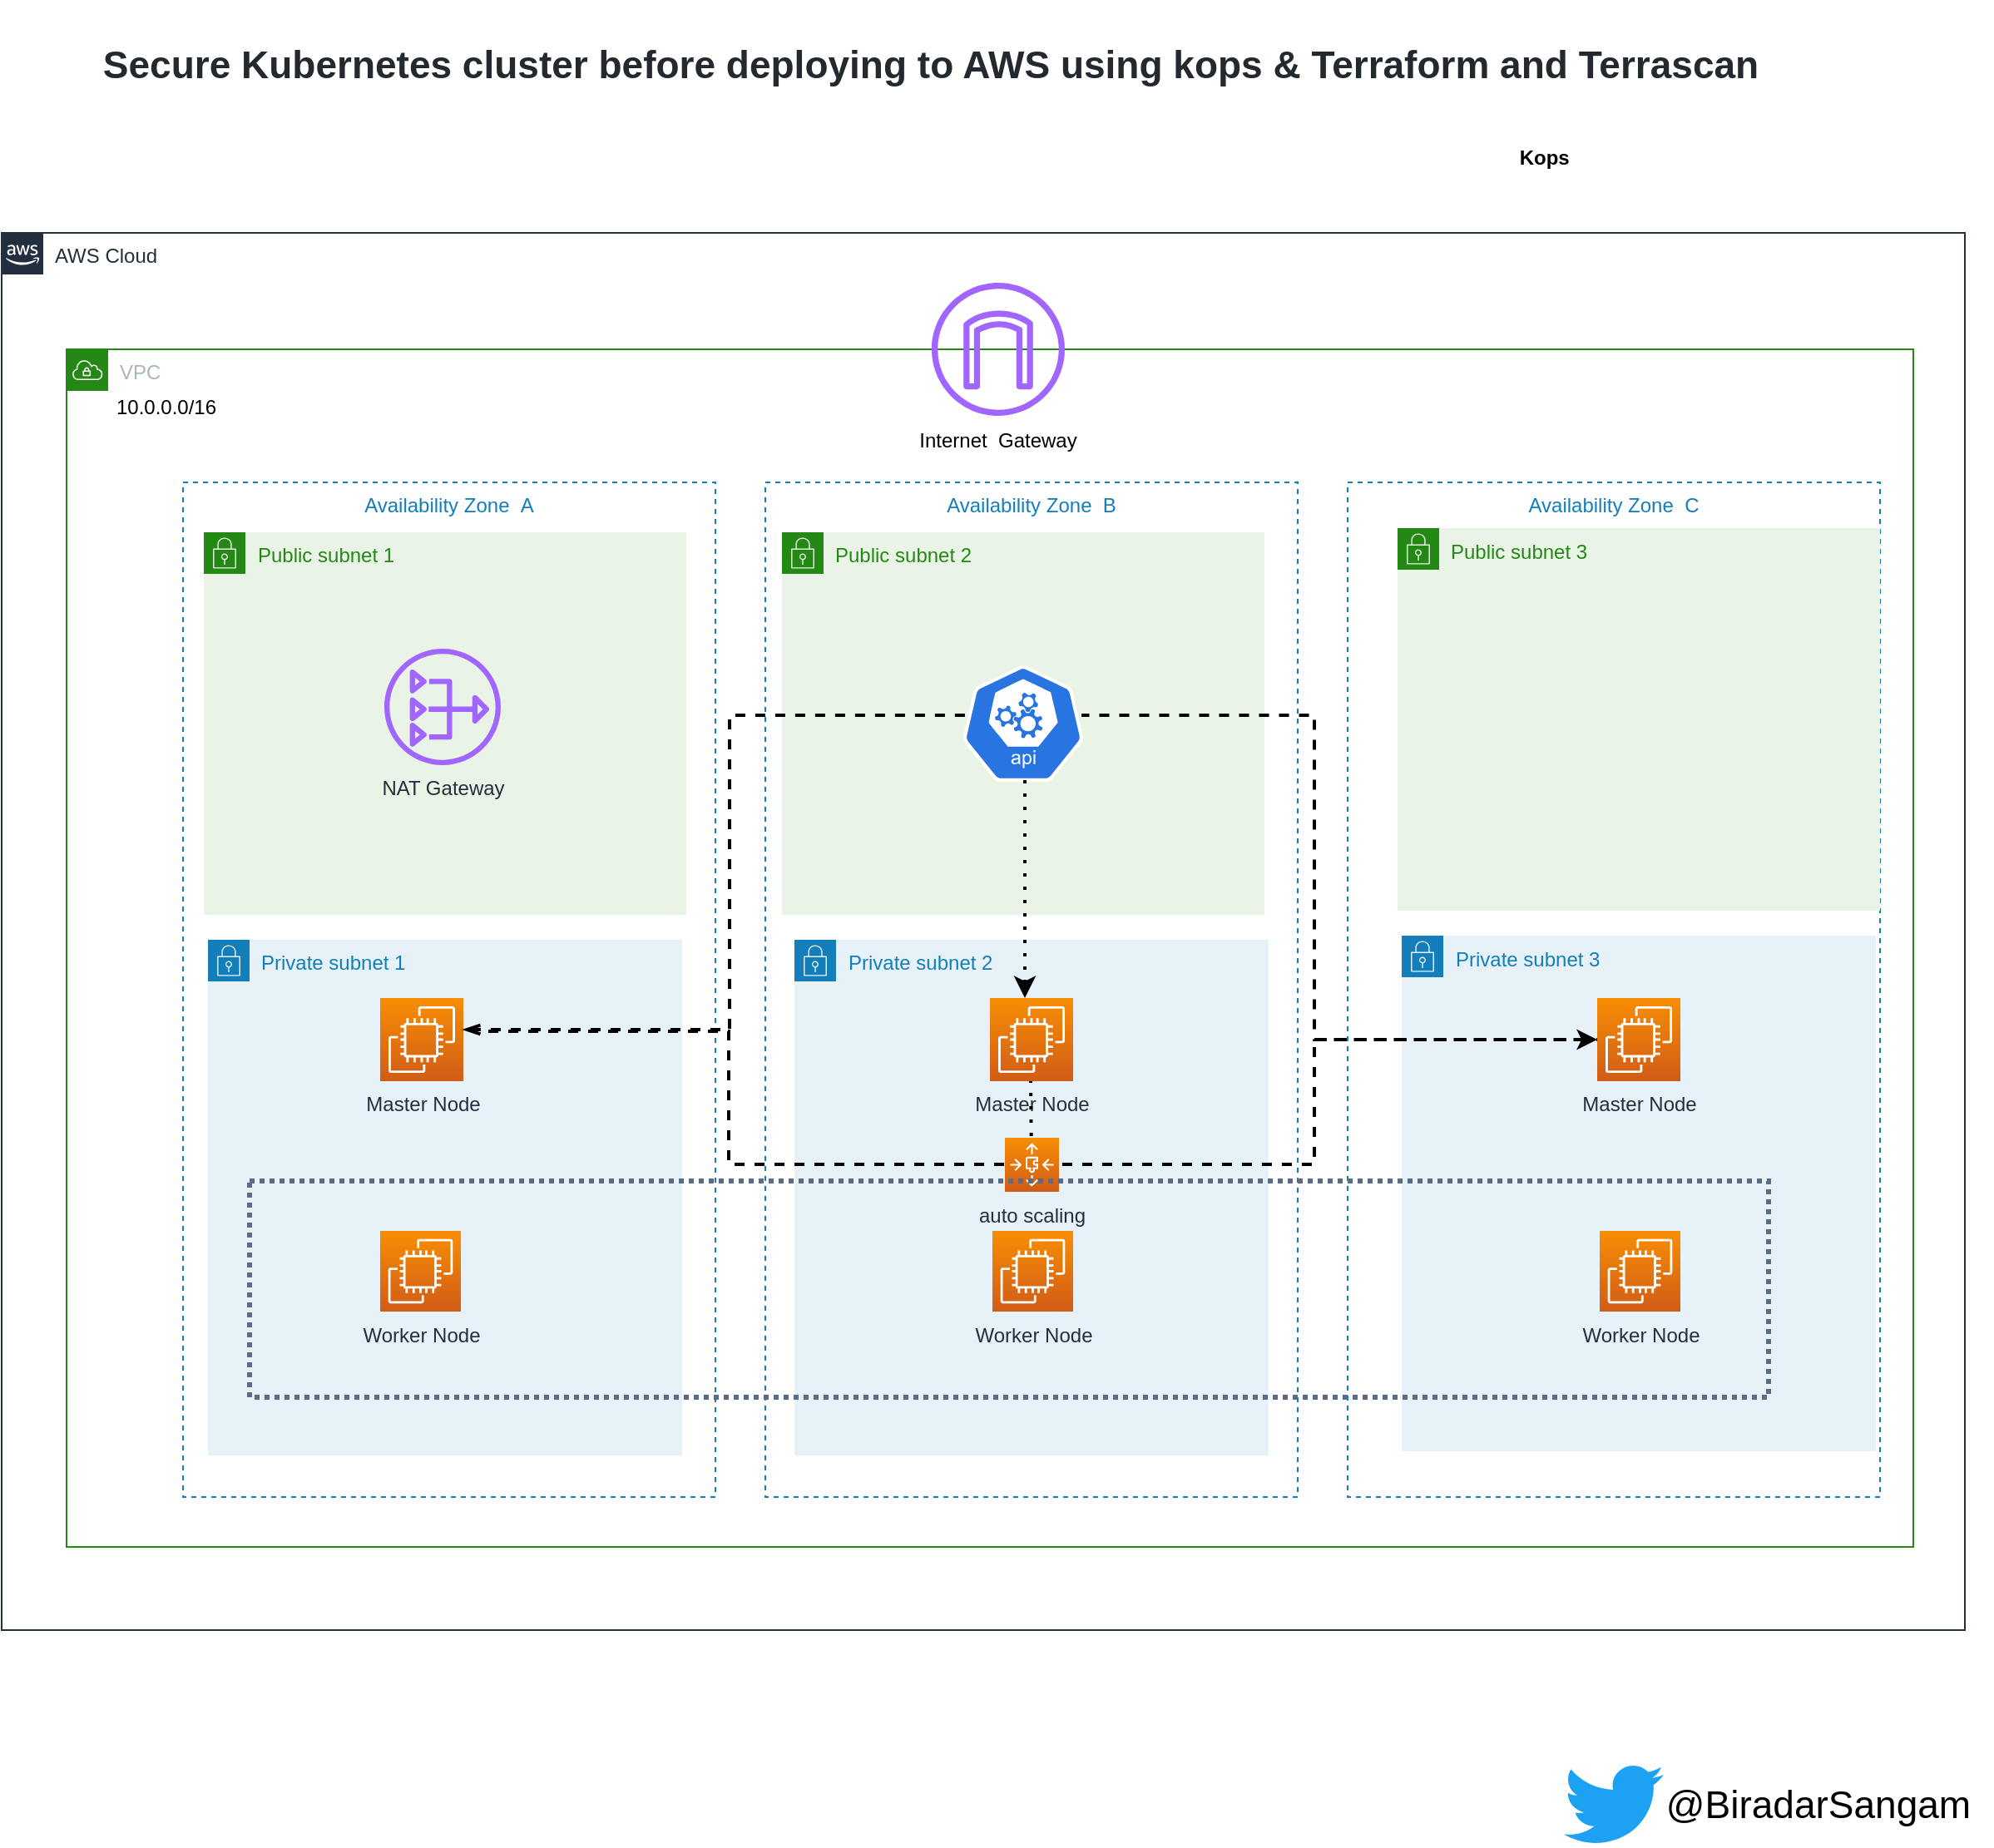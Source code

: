 <mxfile version="15.5.4" type="github">
  <diagram id="Sar0BIamfg2dzIX-yc2Z" name="Page-1">
    <mxGraphModel dx="519" dy="343" grid="1" gridSize="10" guides="1" tooltips="1" connect="1" arrows="1" fold="1" page="1" pageScale="1" pageWidth="827" pageHeight="1169" math="0" shadow="0">
      <root>
        <mxCell id="0" />
        <mxCell id="1" parent="0" />
        <mxCell id="RGC2bi-JNW6dDql_Kokh-1" value="AWS Cloud" style="points=[[0,0],[0.25,0],[0.5,0],[0.75,0],[1,0],[1,0.25],[1,0.5],[1,0.75],[1,1],[0.75,1],[0.5,1],[0.25,1],[0,1],[0,0.75],[0,0.5],[0,0.25]];outlineConnect=0;gradientColor=none;html=1;whiteSpace=wrap;fontSize=12;fontStyle=0;shape=mxgraph.aws4.group;grIcon=mxgraph.aws4.group_aws_cloud_alt;strokeColor=#232F3E;fillColor=none;verticalAlign=top;align=left;spacingLeft=30;fontColor=#232F3E;dashed=0;" parent="1" vertex="1">
          <mxGeometry x="61" y="160" width="1180" height="840" as="geometry" />
        </mxCell>
        <mxCell id="RGC2bi-JNW6dDql_Kokh-2" value="VPC" style="points=[[0,0],[0.25,0],[0.5,0],[0.75,0],[1,0],[1,0.25],[1,0.5],[1,0.75],[1,1],[0.75,1],[0.5,1],[0.25,1],[0,1],[0,0.75],[0,0.5],[0,0.25]];outlineConnect=0;gradientColor=none;html=1;whiteSpace=wrap;fontSize=12;fontStyle=0;shape=mxgraph.aws4.group;grIcon=mxgraph.aws4.group_vpc;strokeColor=#248814;fillColor=none;verticalAlign=top;align=left;spacingLeft=30;fontColor=#AAB7B8;dashed=0;" parent="1" vertex="1">
          <mxGeometry x="100" y="230" width="1110" height="720" as="geometry" />
        </mxCell>
        <mxCell id="RGC2bi-JNW6dDql_Kokh-3" value="" style="sketch=0;outlineConnect=0;fontColor=#232F3E;gradientColor=none;fillColor=#A166FF;strokeColor=none;dashed=0;verticalLabelPosition=bottom;verticalAlign=top;align=center;html=1;fontSize=12;fontStyle=0;aspect=fixed;pointerEvents=1;shape=mxgraph.aws4.internet_gateway;" parent="1" vertex="1">
          <mxGeometry x="620" y="190" width="80" height="80" as="geometry" />
        </mxCell>
        <mxCell id="RGC2bi-JNW6dDql_Kokh-4" value="Internet &amp;nbsp;Gateway" style="text;html=1;strokeColor=none;fillColor=none;align=center;verticalAlign=middle;whiteSpace=wrap;rounded=0;" parent="1" vertex="1">
          <mxGeometry x="600" y="270" width="120" height="30" as="geometry" />
        </mxCell>
        <mxCell id="RGC2bi-JNW6dDql_Kokh-7" value="10.0.0.0/16" style="text;html=1;strokeColor=none;fillColor=none;align=center;verticalAlign=middle;whiteSpace=wrap;rounded=0;" parent="1" vertex="1">
          <mxGeometry x="100" y="250" width="120" height="30" as="geometry" />
        </mxCell>
        <mxCell id="RGC2bi-JNW6dDql_Kokh-8" value="Availability Zone  A" style="fillColor=none;strokeColor=#147EBA;dashed=1;verticalAlign=top;fontStyle=0;fontColor=#147EBA;" parent="1" vertex="1">
          <mxGeometry x="170" y="310" width="320" height="610" as="geometry" />
        </mxCell>
        <mxCell id="RGC2bi-JNW6dDql_Kokh-9" value="Availability Zone  B" style="fillColor=none;strokeColor=#147EBA;dashed=1;verticalAlign=top;fontStyle=0;fontColor=#147EBA;" parent="1" vertex="1">
          <mxGeometry x="520" y="310" width="320" height="610" as="geometry" />
        </mxCell>
        <mxCell id="RGC2bi-JNW6dDql_Kokh-10" value="Availability Zone  C" style="fillColor=none;strokeColor=#147EBA;dashed=1;verticalAlign=top;fontStyle=0;fontColor=#147EBA;" parent="1" vertex="1">
          <mxGeometry x="870" y="310" width="320" height="610" as="geometry" />
        </mxCell>
        <mxCell id="RGC2bi-JNW6dDql_Kokh-11" value="Public subnet 1" style="points=[[0,0],[0.25,0],[0.5,0],[0.75,0],[1,0],[1,0.25],[1,0.5],[1,0.75],[1,1],[0.75,1],[0.5,1],[0.25,1],[0,1],[0,0.75],[0,0.5],[0,0.25]];outlineConnect=0;gradientColor=none;html=1;whiteSpace=wrap;fontSize=12;fontStyle=0;shape=mxgraph.aws4.group;grIcon=mxgraph.aws4.group_security_group;grStroke=0;strokeColor=#248814;fillColor=#E9F3E6;verticalAlign=top;align=left;spacingLeft=30;fontColor=#248814;dashed=0;" parent="1" vertex="1">
          <mxGeometry x="182.5" y="340" width="290" height="230" as="geometry" />
        </mxCell>
        <mxCell id="RGC2bi-JNW6dDql_Kokh-12" value="Private subnet 1" style="points=[[0,0],[0.25,0],[0.5,0],[0.75,0],[1,0],[1,0.25],[1,0.5],[1,0.75],[1,1],[0.75,1],[0.5,1],[0.25,1],[0,1],[0,0.75],[0,0.5],[0,0.25]];outlineConnect=0;gradientColor=none;html=1;whiteSpace=wrap;fontSize=12;fontStyle=0;shape=mxgraph.aws4.group;grIcon=mxgraph.aws4.group_security_group;grStroke=0;strokeColor=#147EBA;fillColor=#E6F2F8;verticalAlign=top;align=left;spacingLeft=30;fontColor=#147EBA;dashed=0;" parent="1" vertex="1">
          <mxGeometry x="185" y="585" width="285" height="310" as="geometry" />
        </mxCell>
        <mxCell id="RGC2bi-JNW6dDql_Kokh-13" value="Public subnet 2" style="points=[[0,0],[0.25,0],[0.5,0],[0.75,0],[1,0],[1,0.25],[1,0.5],[1,0.75],[1,1],[0.75,1],[0.5,1],[0.25,1],[0,1],[0,0.75],[0,0.5],[0,0.25]];outlineConnect=0;gradientColor=none;html=1;whiteSpace=wrap;fontSize=12;fontStyle=0;shape=mxgraph.aws4.group;grIcon=mxgraph.aws4.group_security_group;grStroke=0;strokeColor=#248814;fillColor=#E9F3E6;verticalAlign=top;align=left;spacingLeft=30;fontColor=#248814;dashed=0;" parent="1" vertex="1">
          <mxGeometry x="530" y="340" width="290" height="230" as="geometry" />
        </mxCell>
        <mxCell id="RGC2bi-JNW6dDql_Kokh-14" value="Private subnet 2" style="points=[[0,0],[0.25,0],[0.5,0],[0.75,0],[1,0],[1,0.25],[1,0.5],[1,0.75],[1,1],[0.75,1],[0.5,1],[0.25,1],[0,1],[0,0.75],[0,0.5],[0,0.25]];outlineConnect=0;gradientColor=none;html=1;whiteSpace=wrap;fontSize=12;fontStyle=0;shape=mxgraph.aws4.group;grIcon=mxgraph.aws4.group_security_group;grStroke=0;strokeColor=#147EBA;fillColor=#E6F2F8;verticalAlign=top;align=left;spacingLeft=30;fontColor=#147EBA;dashed=0;" parent="1" vertex="1">
          <mxGeometry x="537.5" y="585" width="285" height="310" as="geometry" />
        </mxCell>
        <mxCell id="RGC2bi-JNW6dDql_Kokh-15" value="Public subnet 3" style="points=[[0,0],[0.25,0],[0.5,0],[0.75,0],[1,0],[1,0.25],[1,0.5],[1,0.75],[1,1],[0.75,1],[0.5,1],[0.25,1],[0,1],[0,0.75],[0,0.5],[0,0.25]];outlineConnect=0;gradientColor=none;html=1;whiteSpace=wrap;fontSize=12;fontStyle=0;shape=mxgraph.aws4.group;grIcon=mxgraph.aws4.group_security_group;grStroke=0;strokeColor=#248814;fillColor=#E9F3E6;verticalAlign=top;align=left;spacingLeft=30;fontColor=#248814;dashed=0;" parent="1" vertex="1">
          <mxGeometry x="900" y="337.5" width="290" height="230" as="geometry" />
        </mxCell>
        <mxCell id="RGC2bi-JNW6dDql_Kokh-16" value="Private subnet 3" style="points=[[0,0],[0.25,0],[0.5,0],[0.75,0],[1,0],[1,0.25],[1,0.5],[1,0.75],[1,1],[0.75,1],[0.5,1],[0.25,1],[0,1],[0,0.75],[0,0.5],[0,0.25]];outlineConnect=0;gradientColor=none;html=1;whiteSpace=wrap;fontSize=12;fontStyle=0;shape=mxgraph.aws4.group;grIcon=mxgraph.aws4.group_security_group;grStroke=0;strokeColor=#147EBA;fillColor=#E6F2F8;verticalAlign=top;align=left;spacingLeft=30;fontColor=#147EBA;dashed=0;" parent="1" vertex="1">
          <mxGeometry x="902.5" y="582.5" width="285" height="310" as="geometry" />
        </mxCell>
        <mxCell id="RGC2bi-JNW6dDql_Kokh-17" value="Master Node" style="sketch=0;points=[[0,0,0],[0.25,0,0],[0.5,0,0],[0.75,0,0],[1,0,0],[0,1,0],[0.25,1,0],[0.5,1,0],[0.75,1,0],[1,1,0],[0,0.25,0],[0,0.5,0],[0,0.75,0],[1,0.25,0],[1,0.5,0],[1,0.75,0]];outlineConnect=0;fontColor=#232F3E;gradientColor=#F78E04;gradientDirection=north;fillColor=#D05C17;strokeColor=#ffffff;dashed=0;verticalLabelPosition=bottom;verticalAlign=top;align=center;html=1;fontSize=12;fontStyle=0;aspect=fixed;shape=mxgraph.aws4.resourceIcon;resIcon=mxgraph.aws4.ec2;" parent="1" vertex="1">
          <mxGeometry x="288.5" y="620" width="50" height="50" as="geometry" />
        </mxCell>
        <mxCell id="RGC2bi-JNW6dDql_Kokh-18" value="NAT Gateway" style="sketch=0;outlineConnect=0;fontColor=#232F3E;gradientColor=none;fillColor=#A166FF;strokeColor=none;dashed=0;verticalLabelPosition=bottom;verticalAlign=top;align=center;html=1;fontSize=12;fontStyle=0;aspect=fixed;pointerEvents=1;shape=mxgraph.aws4.nat_gateway;" parent="1" vertex="1">
          <mxGeometry x="291" y="410" width="70" height="70" as="geometry" />
        </mxCell>
        <mxCell id="RGC2bi-JNW6dDql_Kokh-19" value="Master Node" style="sketch=0;points=[[0,0,0],[0.25,0,0],[0.5,0,0],[0.75,0,0],[1,0,0],[0,1,0],[0.25,1,0],[0.5,1,0],[0.75,1,0],[1,1,0],[0,0.25,0],[0,0.5,0],[0,0.75,0],[1,0.25,0],[1,0.5,0],[1,0.75,0]];outlineConnect=0;fontColor=#232F3E;gradientColor=#F78E04;gradientDirection=north;fillColor=#D05C17;strokeColor=#ffffff;dashed=0;verticalLabelPosition=bottom;verticalAlign=top;align=center;html=1;fontSize=12;fontStyle=0;aspect=fixed;shape=mxgraph.aws4.resourceIcon;resIcon=mxgraph.aws4.ec2;" parent="1" vertex="1">
          <mxGeometry x="655" y="620" width="50" height="50" as="geometry" />
        </mxCell>
        <mxCell id="RGC2bi-JNW6dDql_Kokh-20" value="Master Node" style="sketch=0;points=[[0,0,0],[0.25,0,0],[0.5,0,0],[0.75,0,0],[1,0,0],[0,1,0],[0.25,1,0],[0.5,1,0],[0.75,1,0],[1,1,0],[0,0.25,0],[0,0.5,0],[0,0.75,0],[1,0.25,0],[1,0.5,0],[1,0.75,0]];outlineConnect=0;fontColor=#232F3E;gradientColor=#F78E04;gradientDirection=north;fillColor=#D05C17;strokeColor=#ffffff;dashed=0;verticalLabelPosition=bottom;verticalAlign=top;align=center;html=1;fontSize=12;fontStyle=0;aspect=fixed;shape=mxgraph.aws4.resourceIcon;resIcon=mxgraph.aws4.ec2;" parent="1" vertex="1">
          <mxGeometry x="1020" y="620" width="50" height="50" as="geometry" />
        </mxCell>
        <mxCell id="RGC2bi-JNW6dDql_Kokh-21" value="Worker Node" style="sketch=0;points=[[0,0,0],[0.25,0,0],[0.5,0,0],[0.75,0,0],[1,0,0],[0,1,0],[0.25,1,0],[0.5,1,0],[0.75,1,0],[1,1,0],[0,0.25,0],[0,0.5,0],[0,0.75,0],[1,0.25,0],[1,0.5,0],[1,0.75,0]];outlineConnect=0;fontColor=#232F3E;gradientColor=#F78E04;gradientDirection=north;fillColor=#D05C17;strokeColor=#ffffff;dashed=0;verticalLabelPosition=bottom;verticalAlign=top;align=center;html=1;fontSize=12;fontStyle=0;aspect=fixed;shape=mxgraph.aws4.resourceIcon;resIcon=mxgraph.aws4.ec2;" parent="1" vertex="1">
          <mxGeometry x="288.5" y="760" width="48.5" height="48.5" as="geometry" />
        </mxCell>
        <mxCell id="RGC2bi-JNW6dDql_Kokh-22" value="Worker Node" style="sketch=0;points=[[0,0,0],[0.25,0,0],[0.5,0,0],[0.75,0,0],[1,0,0],[0,1,0],[0.25,1,0],[0.5,1,0],[0.75,1,0],[1,1,0],[0,0.25,0],[0,0.5,0],[0,0.75,0],[1,0.25,0],[1,0.5,0],[1,0.75,0]];outlineConnect=0;fontColor=#232F3E;gradientColor=#F78E04;gradientDirection=north;fillColor=#D05C17;strokeColor=#ffffff;dashed=0;verticalLabelPosition=bottom;verticalAlign=top;align=center;html=1;fontSize=12;fontStyle=0;aspect=fixed;shape=mxgraph.aws4.resourceIcon;resIcon=mxgraph.aws4.ec2;" parent="1" vertex="1">
          <mxGeometry x="656.5" y="760" width="48.5" height="48.5" as="geometry" />
        </mxCell>
        <mxCell id="RGC2bi-JNW6dDql_Kokh-23" value="Worker Node" style="sketch=0;points=[[0,0,0],[0.25,0,0],[0.5,0,0],[0.75,0,0],[1,0,0],[0,1,0],[0.25,1,0],[0.5,1,0],[0.75,1,0],[1,1,0],[0,0.25,0],[0,0.5,0],[0,0.75,0],[1,0.25,0],[1,0.5,0],[1,0.75,0]];outlineConnect=0;fontColor=#232F3E;gradientColor=#F78E04;gradientDirection=north;fillColor=#D05C17;strokeColor=#ffffff;dashed=0;verticalLabelPosition=bottom;verticalAlign=top;align=center;html=1;fontSize=12;fontStyle=0;aspect=fixed;shape=mxgraph.aws4.resourceIcon;resIcon=mxgraph.aws4.ec2;" parent="1" vertex="1">
          <mxGeometry x="1021.5" y="760" width="48.5" height="48.5" as="geometry" />
        </mxCell>
        <mxCell id="RGC2bi-JNW6dDql_Kokh-27" value="" style="sketch=0;html=1;dashed=0;whitespace=wrap;fillColor=#2875E2;strokeColor=#ffffff;points=[[0.005,0.63,0],[0.1,0.2,0],[0.9,0.2,0],[0.5,0,0],[0.995,0.63,0],[0.72,0.99,0],[0.5,1,0],[0.28,0.99,0]];shape=mxgraph.kubernetes.icon;prIcon=api" parent="1" vertex="1">
          <mxGeometry x="638.75" y="410.5" width="72.5" height="89" as="geometry" />
        </mxCell>
        <mxCell id="RGC2bi-JNW6dDql_Kokh-28" value="" style="endArrow=none;html=1;strokeWidth=2;rounded=0;strokeColor=default;dashed=1;edgeStyle=elbowEdgeStyle;startArrow=openThin;startFill=0;exitX=0.5;exitY=0;exitDx=0;exitDy=0;exitPerimeter=0;" parent="1" edge="1">
          <mxGeometry width="50" height="50" relative="1" as="geometry">
            <mxPoint x="680" y="720" as="sourcePoint" />
            <mxPoint x="348" y="640" as="targetPoint" />
            <Array as="points">
              <mxPoint x="498" y="730" />
              <mxPoint x="497.5" y="680" />
              <mxPoint x="487.5" y="630" />
            </Array>
          </mxGeometry>
        </mxCell>
        <mxCell id="RGC2bi-JNW6dDql_Kokh-29" value="" style="endArrow=none;dashed=1;html=1;strokeWidth=2;rounded=0;entryX=0.983;entryY=0.444;entryDx=0;entryDy=0;entryPerimeter=0;exitX=0;exitY=0.5;exitDx=0;exitDy=0;exitPerimeter=0;edgeStyle=elbowEdgeStyle;startArrow=classic;startFill=1;" parent="1" source="RGC2bi-JNW6dDql_Kokh-20" target="RGC2bi-JNW6dDql_Kokh-27" edge="1">
          <mxGeometry width="50" height="50" relative="1" as="geometry">
            <mxPoint x="820" y="660" as="sourcePoint" />
            <mxPoint x="1123.027" y="470.979" as="targetPoint" />
            <Array as="points">
              <mxPoint x="850" y="550" />
            </Array>
          </mxGeometry>
        </mxCell>
        <mxCell id="RGC2bi-JNW6dDql_Kokh-32" value="" style="endArrow=none;dashed=1;html=1;dashPattern=1 3;strokeWidth=2;rounded=0;startSize=7;endSize=11;entryX=0.514;entryY=0.837;entryDx=0;entryDy=0;entryPerimeter=0;startArrow=classic;startFill=1;" parent="1" target="RGC2bi-JNW6dDql_Kokh-27" edge="1">
          <mxGeometry width="50" height="50" relative="1" as="geometry">
            <mxPoint x="676" y="620" as="sourcePoint" />
            <mxPoint x="660" y="550" as="targetPoint" />
          </mxGeometry>
        </mxCell>
        <mxCell id="RGC2bi-JNW6dDql_Kokh-33" value="" style="endArrow=none;dashed=1;html=1;dashPattern=1 3;strokeWidth=2;rounded=0;startSize=7;endSize=11;entryX=0.514;entryY=0.837;entryDx=0;entryDy=0;entryPerimeter=0;startArrow=classic;startFill=1;exitX=0.5;exitY=0;exitDx=0;exitDy=0;exitPerimeter=0;" parent="1" edge="1">
          <mxGeometry width="50" height="50" relative="1" as="geometry">
            <mxPoint x="680" y="720" as="sourcePoint" />
            <mxPoint x="679.515" y="669.993" as="targetPoint" />
          </mxGeometry>
        </mxCell>
        <mxCell id="RGC2bi-JNW6dDql_Kokh-34" value="" style="endArrow=none;html=1;strokeWidth=2;rounded=0;entryX=0.059;entryY=0.511;entryDx=0;entryDy=0;entryPerimeter=0;strokeColor=default;dashed=1;edgeStyle=elbowEdgeStyle;startArrow=openThin;startFill=0;" parent="1" edge="1">
          <mxGeometry width="50" height="50" relative="1" as="geometry">
            <mxPoint x="338.5" y="639.02" as="sourcePoint" />
            <mxPoint x="641.527" y="449.999" as="targetPoint" />
            <Array as="points">
              <mxPoint x="498.5" y="624.02" />
            </Array>
          </mxGeometry>
        </mxCell>
        <mxCell id="RGC2bi-JNW6dDql_Kokh-35" value="" style="endArrow=none;html=1;strokeWidth=2;rounded=0;strokeColor=default;dashed=1;edgeStyle=elbowEdgeStyle;startArrow=openThin;startFill=0;entryX=0;entryY=0.5;entryDx=0;entryDy=0;entryPerimeter=0;" parent="1" target="RGC2bi-JNW6dDql_Kokh-20" edge="1">
          <mxGeometry width="50" height="50" relative="1" as="geometry">
            <mxPoint x="682" y="720" as="sourcePoint" />
            <mxPoint x="1010" y="650" as="targetPoint" />
            <Array as="points">
              <mxPoint x="850" y="670" />
              <mxPoint x="690" y="720" />
              <mxPoint x="850" y="690" />
              <mxPoint x="798" y="740" />
              <mxPoint x="788" y="690" />
            </Array>
          </mxGeometry>
        </mxCell>
        <mxCell id="RGC2bi-JNW6dDql_Kokh-38" value="auto scaling" style="sketch=0;points=[[0,0,0],[0.25,0,0],[0.5,0,0],[0.75,0,0],[1,0,0],[0,1,0],[0.25,1,0],[0.5,1,0],[0.75,1,0],[1,1,0],[0,0.25,0],[0,0.5,0],[0,0.75,0],[1,0.25,0],[1,0.5,0],[1,0.75,0]];outlineConnect=0;fontColor=#232F3E;gradientColor=#F78E04;gradientDirection=north;fillColor=#D05C17;strokeColor=#ffffff;dashed=0;verticalLabelPosition=bottom;verticalAlign=top;align=center;html=1;fontSize=12;fontStyle=0;aspect=fixed;shape=mxgraph.aws4.resourceIcon;resIcon=mxgraph.aws4.auto_scaling3;" parent="1" vertex="1">
          <mxGeometry x="664" y="704" width="32.5" height="32.5" as="geometry" />
        </mxCell>
        <mxCell id="RGC2bi-JNW6dDql_Kokh-39" value="" style="fillColor=none;strokeColor=#5A6C86;dashed=1;verticalAlign=top;fontStyle=0;fontColor=#5A6C86;dashPattern=1 1;strokeWidth=3;" parent="1" vertex="1">
          <mxGeometry x="210" y="730" width="913" height="130" as="geometry" />
        </mxCell>
        <mxCell id="SD0CGW0oBtSYjqmEPa8v-1" value="" style="shape=image;verticalLabelPosition=bottom;verticalAlign=top;imageAspect=0;image=https://raw.githubusercontent.com/kubernetes/kops/master/docs/img/logo-notext.svg;strokeColor=#000000;" vertex="1" parent="1">
          <mxGeometry x="903.13" y="80" width="79.25" height="70" as="geometry" />
        </mxCell>
        <mxCell id="SD0CGW0oBtSYjqmEPa8v-2" value="&lt;b&gt;Kops&amp;nbsp;&lt;/b&gt;" style="text;html=1;strokeColor=none;fillColor=none;align=center;verticalAlign=middle;whiteSpace=wrap;rounded=0;" vertex="1" parent="1">
          <mxGeometry x="960" y="100" width="60" height="30" as="geometry" />
        </mxCell>
        <mxCell id="SD0CGW0oBtSYjqmEPa8v-3" value="" style="shape=image;verticalLabelPosition=bottom;labelBackgroundColor=#ffffff;verticalAlign=top;aspect=fixed;imageAspect=0;image=https://upload.wikimedia.org/wikipedia/commons/thumb/0/04/Terraform_Logo.svg/512px-Terraform_Logo.svg.png;" vertex="1" parent="1">
          <mxGeometry x="695" y="90" width="208.13" height="50" as="geometry" />
        </mxCell>
        <mxCell id="SD0CGW0oBtSYjqmEPa8v-4" value="" style="shape=image;verticalLabelPosition=bottom;labelBackgroundColor=#ffffff;verticalAlign=top;aspect=fixed;imageAspect=0;image=https://www.accurics.com/wp-content/uploads/2020/08/Terrascan_Logo_38B34A-333F48-300x103.png;" vertex="1" parent="1">
          <mxGeometry x="1000" y="71.75" width="257.04" height="88.25" as="geometry" />
        </mxCell>
        <mxCell id="SD0CGW0oBtSYjqmEPa8v-5" value="&lt;h4 style=&quot;box-sizing: border-box ; margin-top: 24px ; margin-bottom: 16px ; line-height: 1.25 ; color: rgb(36 , 41 , 47)&quot;&gt;&lt;font style=&quot;font-size: 23px&quot;&gt;Secure Kubernetes cluster before deploying to AWS using kops &amp;amp; Terraform and Terrascan&lt;/font&gt;&lt;/h4&gt;" style="text;html=1;strokeColor=none;fillColor=none;align=center;verticalAlign=middle;whiteSpace=wrap;rounded=0;" vertex="1" parent="1">
          <mxGeometry x="90" y="20" width="1059" height="70" as="geometry" />
        </mxCell>
        <mxCell id="SD0CGW0oBtSYjqmEPa8v-6" value="@BiradarSangam" style="text;html=1;strokeColor=none;fillColor=none;align=center;verticalAlign=middle;whiteSpace=wrap;rounded=0;fontSize=23;" vertex="1" parent="1">
          <mxGeometry x="1123" y="1090" width="60" height="30" as="geometry" />
        </mxCell>
        <mxCell id="SD0CGW0oBtSYjqmEPa8v-8" style="edgeStyle=none;rounded=0;orthogonalLoop=1;jettySize=auto;html=1;exitX=1;exitY=0.5;exitDx=0;exitDy=0;dashed=1;fontSize=23;startArrow=classic;startFill=1;startSize=7;endSize=11;strokeColor=default;" edge="1" parent="1" source="SD0CGW0oBtSYjqmEPa8v-6" target="SD0CGW0oBtSYjqmEPa8v-6">
          <mxGeometry relative="1" as="geometry" />
        </mxCell>
        <mxCell id="SD0CGW0oBtSYjqmEPa8v-10" value="" style="dashed=0;outlineConnect=0;html=1;align=center;labelPosition=center;verticalLabelPosition=bottom;verticalAlign=top;shape=mxgraph.weblogos.twitter;fillColor=#1DA1F2;strokeColor=none;fontSize=23;" vertex="1" parent="1">
          <mxGeometry x="1000" y="1080" width="60" height="50" as="geometry" />
        </mxCell>
      </root>
    </mxGraphModel>
  </diagram>
</mxfile>
